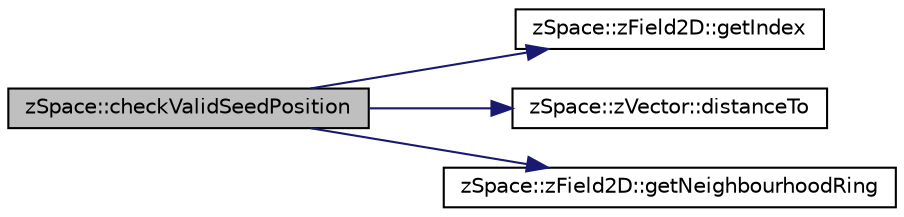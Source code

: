digraph "zSpace::checkValidSeedPosition"
{
 // LATEX_PDF_SIZE
  edge [fontname="Helvetica",fontsize="10",labelfontname="Helvetica",labelfontsize="10"];
  node [fontname="Helvetica",fontsize="10",shape=record];
  rankdir="LR";
  Node14 [label="zSpace::checkValidSeedPosition",height=0.2,width=0.4,color="black", fillcolor="grey75", style="filled", fontcolor="black",tooltip="This method checks if the input position is a valid seed position."];
  Node14 -> Node15 [color="midnightblue",fontsize="10",style="solid",fontname="Helvetica"];
  Node15 [label="zSpace::zField2D::getIndex",height=0.2,width=0.4,color="black", fillcolor="white", style="filled",URL="$classz_space_1_1z_field2_d.html#a195cbd398fa8e657b7ea599f34fa7ede",tooltip="This method gets the index of the field for the input X and Y indicies."];
  Node14 -> Node16 [color="midnightblue",fontsize="10",style="solid",fontname="Helvetica"];
  Node16 [label="zSpace::zVector::distanceTo",height=0.2,width=0.4,color="black", fillcolor="white", style="filled",URL="$classz_space_1_1z_vector.html#a3b19c952aec086d743e8bfadaa45cdca",tooltip="This method returns the distance between the current zVector and input zVector."];
  Node14 -> Node17 [color="midnightblue",fontsize="10",style="solid",fontname="Helvetica"];
  Node17 [label="zSpace::zField2D::getNeighbourhoodRing",height=0.2,width=0.4,color="black", fillcolor="white", style="filled",URL="$classz_space_1_1z_field2_d.html#af3c3e9ea62527292411c7358143b04db",tooltip="This method gets the ring neighbours of the field at the input index."];
}

